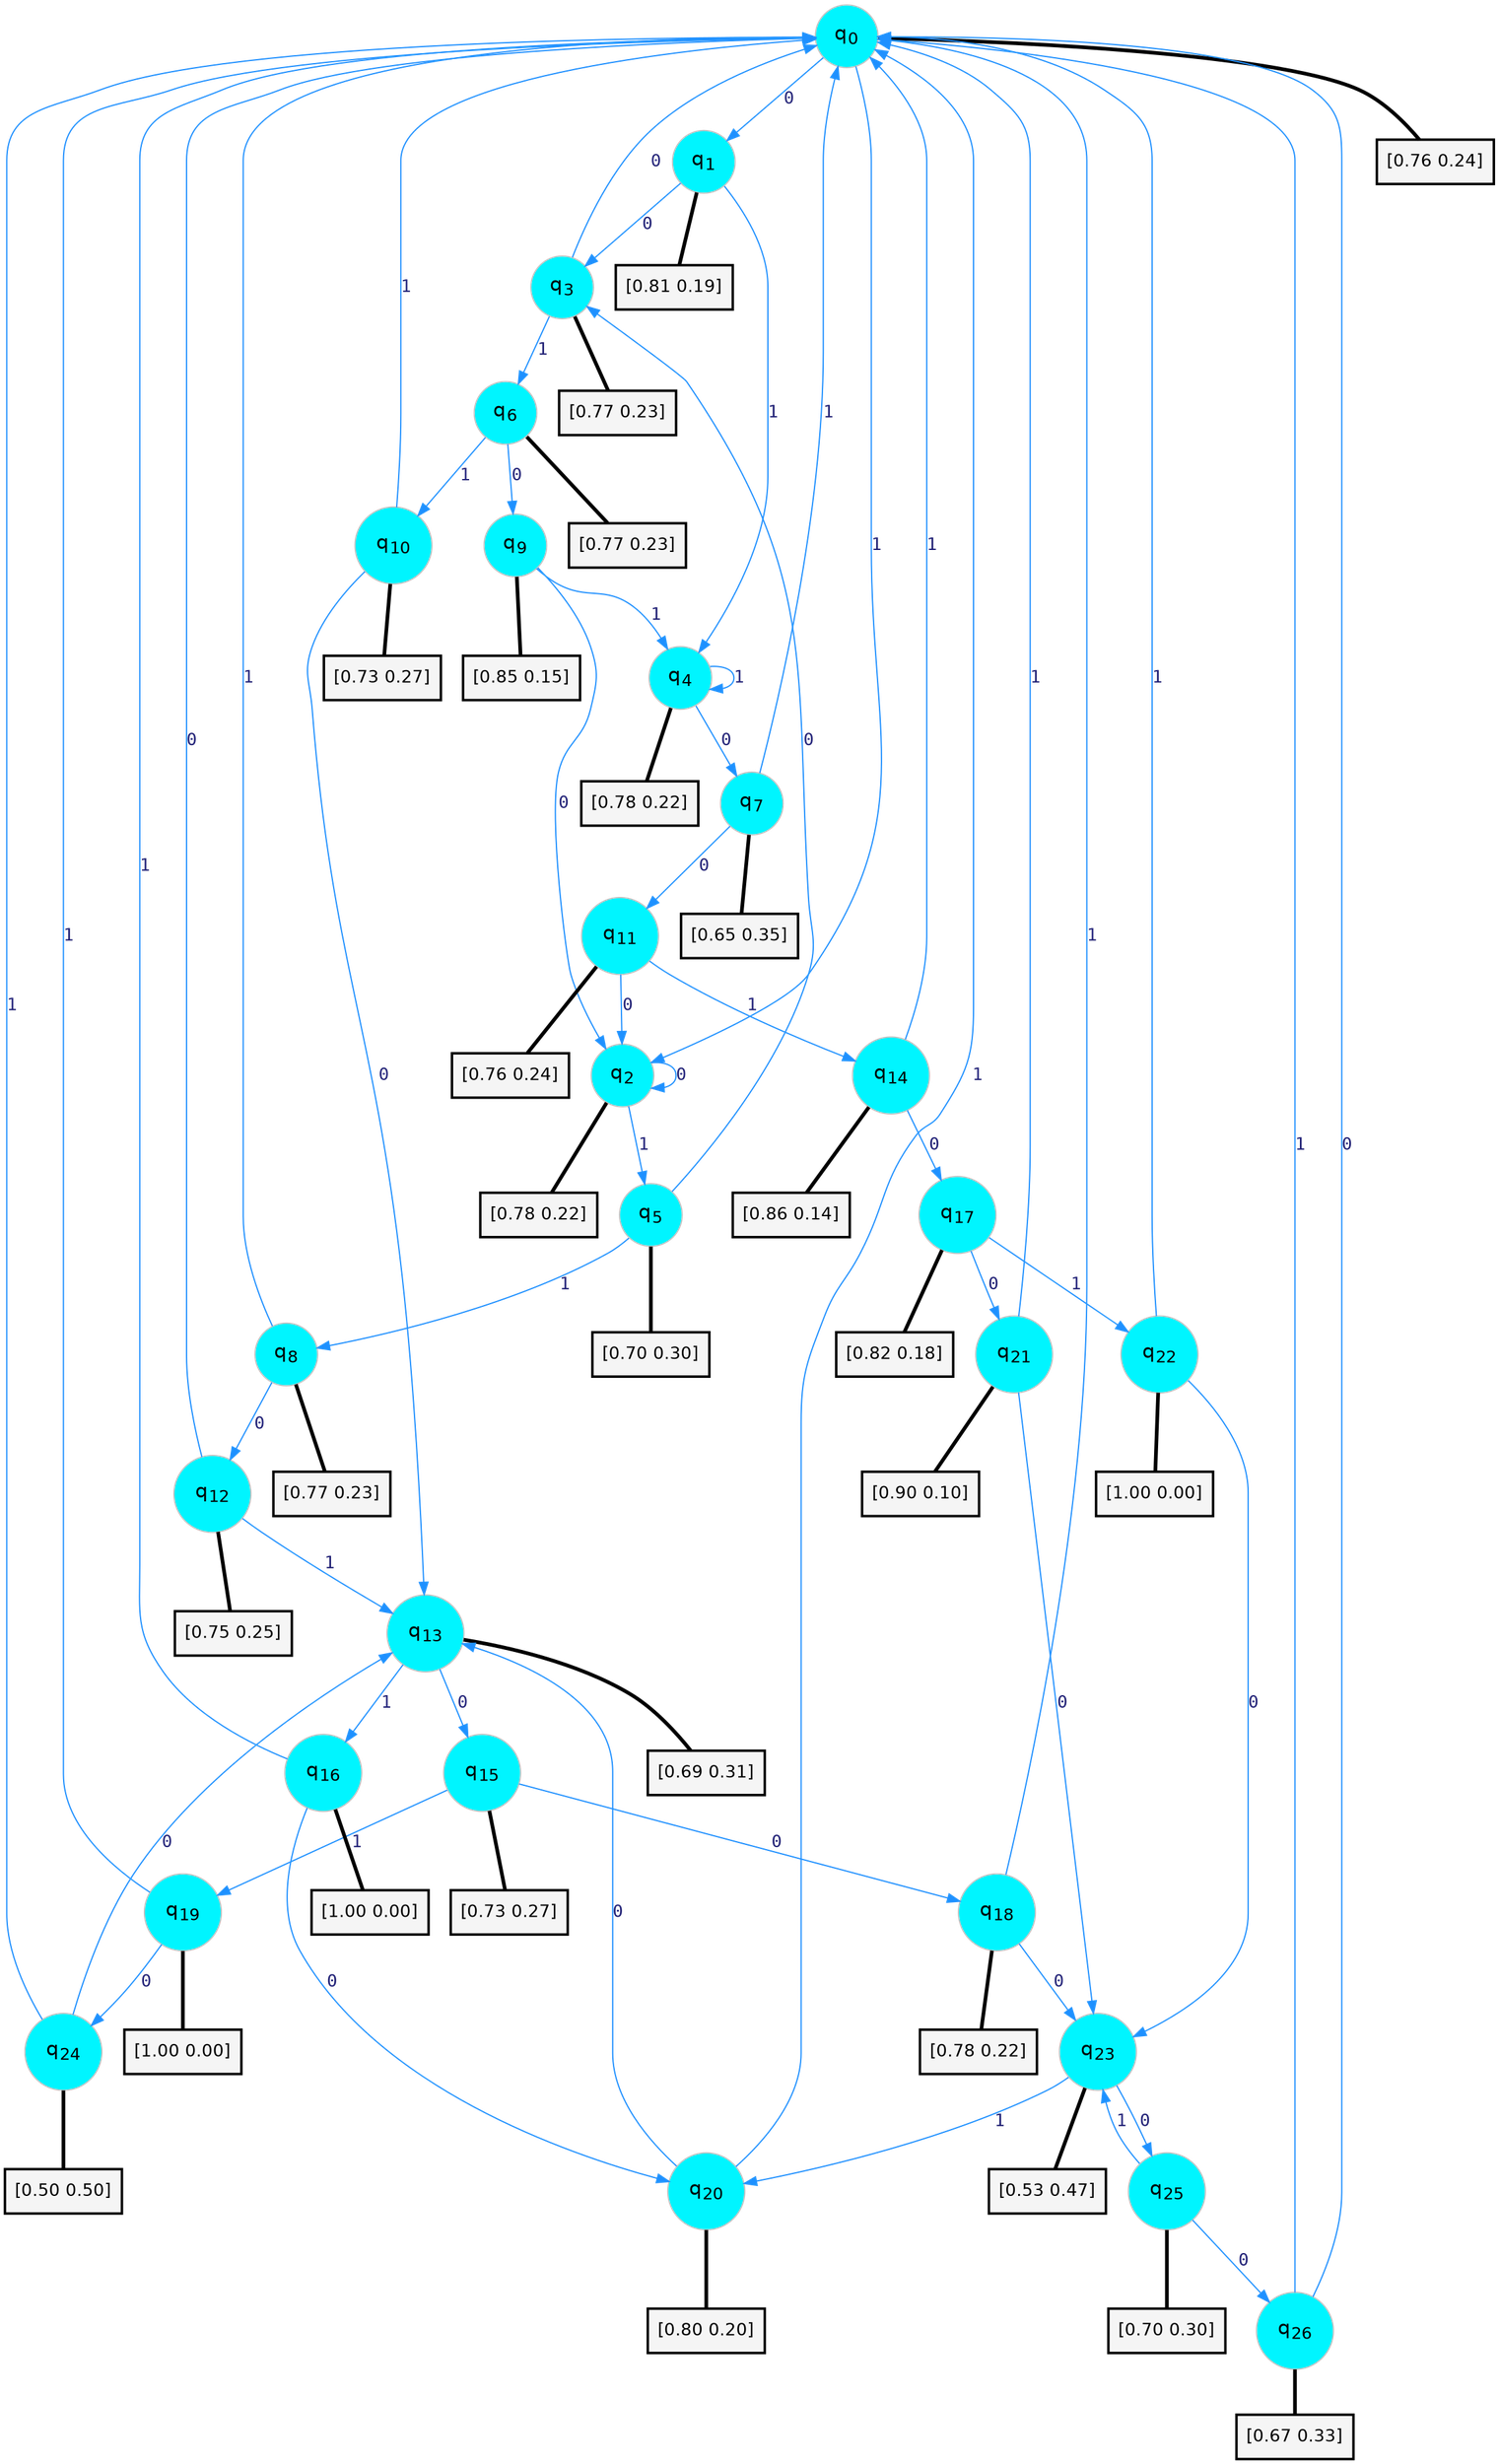 digraph G {
graph [
bgcolor=transparent, dpi=300, rankdir=TD, size="40,25"];
node [
color=gray, fillcolor=turquoise1, fontcolor=black, fontname=Helvetica, fontsize=16, fontweight=bold, shape=circle, style=filled];
edge [
arrowsize=1, color=dodgerblue1, fontcolor=midnightblue, fontname=courier, fontweight=bold, penwidth=1, style=solid, weight=20];
0[label=<q<SUB>0</SUB>>];
1[label=<q<SUB>1</SUB>>];
2[label=<q<SUB>2</SUB>>];
3[label=<q<SUB>3</SUB>>];
4[label=<q<SUB>4</SUB>>];
5[label=<q<SUB>5</SUB>>];
6[label=<q<SUB>6</SUB>>];
7[label=<q<SUB>7</SUB>>];
8[label=<q<SUB>8</SUB>>];
9[label=<q<SUB>9</SUB>>];
10[label=<q<SUB>10</SUB>>];
11[label=<q<SUB>11</SUB>>];
12[label=<q<SUB>12</SUB>>];
13[label=<q<SUB>13</SUB>>];
14[label=<q<SUB>14</SUB>>];
15[label=<q<SUB>15</SUB>>];
16[label=<q<SUB>16</SUB>>];
17[label=<q<SUB>17</SUB>>];
18[label=<q<SUB>18</SUB>>];
19[label=<q<SUB>19</SUB>>];
20[label=<q<SUB>20</SUB>>];
21[label=<q<SUB>21</SUB>>];
22[label=<q<SUB>22</SUB>>];
23[label=<q<SUB>23</SUB>>];
24[label=<q<SUB>24</SUB>>];
25[label=<q<SUB>25</SUB>>];
26[label=<q<SUB>26</SUB>>];
27[label="[0.76 0.24]", shape=box,fontcolor=black, fontname=Helvetica, fontsize=14, penwidth=2, fillcolor=whitesmoke,color=black];
28[label="[0.81 0.19]", shape=box,fontcolor=black, fontname=Helvetica, fontsize=14, penwidth=2, fillcolor=whitesmoke,color=black];
29[label="[0.78 0.22]", shape=box,fontcolor=black, fontname=Helvetica, fontsize=14, penwidth=2, fillcolor=whitesmoke,color=black];
30[label="[0.77 0.23]", shape=box,fontcolor=black, fontname=Helvetica, fontsize=14, penwidth=2, fillcolor=whitesmoke,color=black];
31[label="[0.78 0.22]", shape=box,fontcolor=black, fontname=Helvetica, fontsize=14, penwidth=2, fillcolor=whitesmoke,color=black];
32[label="[0.70 0.30]", shape=box,fontcolor=black, fontname=Helvetica, fontsize=14, penwidth=2, fillcolor=whitesmoke,color=black];
33[label="[0.77 0.23]", shape=box,fontcolor=black, fontname=Helvetica, fontsize=14, penwidth=2, fillcolor=whitesmoke,color=black];
34[label="[0.65 0.35]", shape=box,fontcolor=black, fontname=Helvetica, fontsize=14, penwidth=2, fillcolor=whitesmoke,color=black];
35[label="[0.77 0.23]", shape=box,fontcolor=black, fontname=Helvetica, fontsize=14, penwidth=2, fillcolor=whitesmoke,color=black];
36[label="[0.85 0.15]", shape=box,fontcolor=black, fontname=Helvetica, fontsize=14, penwidth=2, fillcolor=whitesmoke,color=black];
37[label="[0.73 0.27]", shape=box,fontcolor=black, fontname=Helvetica, fontsize=14, penwidth=2, fillcolor=whitesmoke,color=black];
38[label="[0.76 0.24]", shape=box,fontcolor=black, fontname=Helvetica, fontsize=14, penwidth=2, fillcolor=whitesmoke,color=black];
39[label="[0.75 0.25]", shape=box,fontcolor=black, fontname=Helvetica, fontsize=14, penwidth=2, fillcolor=whitesmoke,color=black];
40[label="[0.69 0.31]", shape=box,fontcolor=black, fontname=Helvetica, fontsize=14, penwidth=2, fillcolor=whitesmoke,color=black];
41[label="[0.86 0.14]", shape=box,fontcolor=black, fontname=Helvetica, fontsize=14, penwidth=2, fillcolor=whitesmoke,color=black];
42[label="[0.73 0.27]", shape=box,fontcolor=black, fontname=Helvetica, fontsize=14, penwidth=2, fillcolor=whitesmoke,color=black];
43[label="[1.00 0.00]", shape=box,fontcolor=black, fontname=Helvetica, fontsize=14, penwidth=2, fillcolor=whitesmoke,color=black];
44[label="[0.82 0.18]", shape=box,fontcolor=black, fontname=Helvetica, fontsize=14, penwidth=2, fillcolor=whitesmoke,color=black];
45[label="[0.78 0.22]", shape=box,fontcolor=black, fontname=Helvetica, fontsize=14, penwidth=2, fillcolor=whitesmoke,color=black];
46[label="[1.00 0.00]", shape=box,fontcolor=black, fontname=Helvetica, fontsize=14, penwidth=2, fillcolor=whitesmoke,color=black];
47[label="[0.80 0.20]", shape=box,fontcolor=black, fontname=Helvetica, fontsize=14, penwidth=2, fillcolor=whitesmoke,color=black];
48[label="[0.90 0.10]", shape=box,fontcolor=black, fontname=Helvetica, fontsize=14, penwidth=2, fillcolor=whitesmoke,color=black];
49[label="[1.00 0.00]", shape=box,fontcolor=black, fontname=Helvetica, fontsize=14, penwidth=2, fillcolor=whitesmoke,color=black];
50[label="[0.53 0.47]", shape=box,fontcolor=black, fontname=Helvetica, fontsize=14, penwidth=2, fillcolor=whitesmoke,color=black];
51[label="[0.50 0.50]", shape=box,fontcolor=black, fontname=Helvetica, fontsize=14, penwidth=2, fillcolor=whitesmoke,color=black];
52[label="[0.70 0.30]", shape=box,fontcolor=black, fontname=Helvetica, fontsize=14, penwidth=2, fillcolor=whitesmoke,color=black];
53[label="[0.67 0.33]", shape=box,fontcolor=black, fontname=Helvetica, fontsize=14, penwidth=2, fillcolor=whitesmoke,color=black];
0->1 [label=0];
0->2 [label=1];
0->27 [arrowhead=none, penwidth=3,color=black];
1->3 [label=0];
1->4 [label=1];
1->28 [arrowhead=none, penwidth=3,color=black];
2->2 [label=0];
2->5 [label=1];
2->29 [arrowhead=none, penwidth=3,color=black];
3->0 [label=0];
3->6 [label=1];
3->30 [arrowhead=none, penwidth=3,color=black];
4->7 [label=0];
4->4 [label=1];
4->31 [arrowhead=none, penwidth=3,color=black];
5->3 [label=0];
5->8 [label=1];
5->32 [arrowhead=none, penwidth=3,color=black];
6->9 [label=0];
6->10 [label=1];
6->33 [arrowhead=none, penwidth=3,color=black];
7->11 [label=0];
7->0 [label=1];
7->34 [arrowhead=none, penwidth=3,color=black];
8->12 [label=0];
8->0 [label=1];
8->35 [arrowhead=none, penwidth=3,color=black];
9->2 [label=0];
9->4 [label=1];
9->36 [arrowhead=none, penwidth=3,color=black];
10->13 [label=0];
10->0 [label=1];
10->37 [arrowhead=none, penwidth=3,color=black];
11->2 [label=0];
11->14 [label=1];
11->38 [arrowhead=none, penwidth=3,color=black];
12->0 [label=0];
12->13 [label=1];
12->39 [arrowhead=none, penwidth=3,color=black];
13->15 [label=0];
13->16 [label=1];
13->40 [arrowhead=none, penwidth=3,color=black];
14->17 [label=0];
14->0 [label=1];
14->41 [arrowhead=none, penwidth=3,color=black];
15->18 [label=0];
15->19 [label=1];
15->42 [arrowhead=none, penwidth=3,color=black];
16->20 [label=0];
16->0 [label=1];
16->43 [arrowhead=none, penwidth=3,color=black];
17->21 [label=0];
17->22 [label=1];
17->44 [arrowhead=none, penwidth=3,color=black];
18->23 [label=0];
18->0 [label=1];
18->45 [arrowhead=none, penwidth=3,color=black];
19->24 [label=0];
19->0 [label=1];
19->46 [arrowhead=none, penwidth=3,color=black];
20->13 [label=0];
20->0 [label=1];
20->47 [arrowhead=none, penwidth=3,color=black];
21->23 [label=0];
21->0 [label=1];
21->48 [arrowhead=none, penwidth=3,color=black];
22->23 [label=0];
22->0 [label=1];
22->49 [arrowhead=none, penwidth=3,color=black];
23->25 [label=0];
23->20 [label=1];
23->50 [arrowhead=none, penwidth=3,color=black];
24->13 [label=0];
24->0 [label=1];
24->51 [arrowhead=none, penwidth=3,color=black];
25->26 [label=0];
25->23 [label=1];
25->52 [arrowhead=none, penwidth=3,color=black];
26->0 [label=0];
26->0 [label=1];
26->53 [arrowhead=none, penwidth=3,color=black];
}
